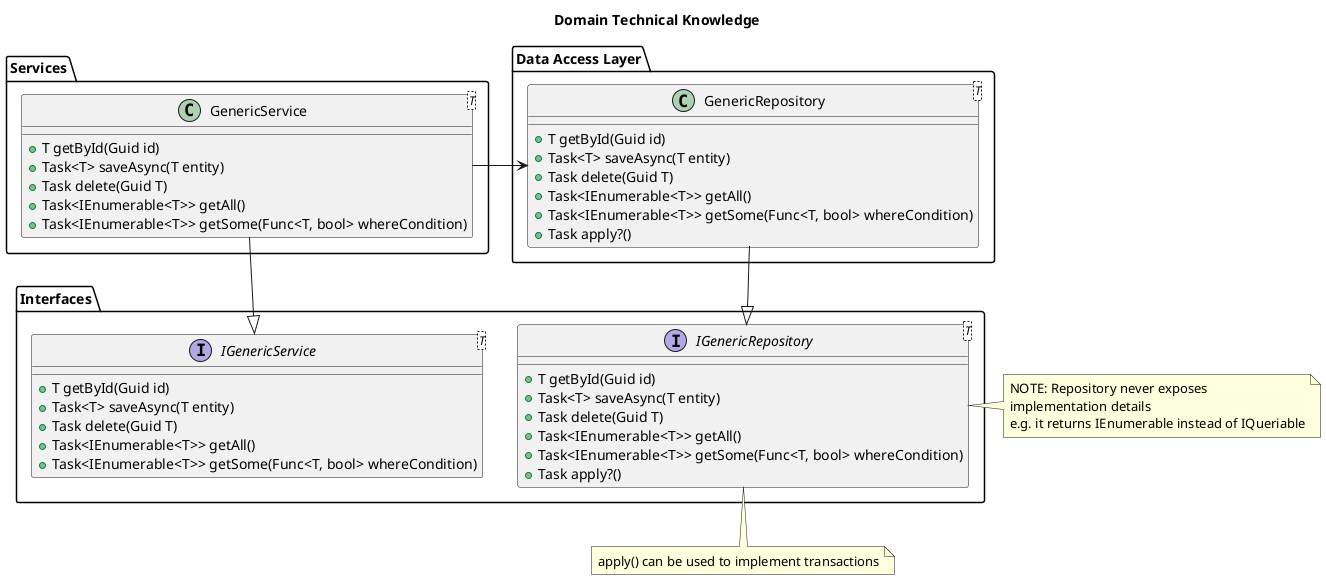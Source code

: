 @startuml

title Domain Technical Knowledge

package Interfaces {
	interface IGenericRepository<T> {
		+T getById(Guid id)
		+Task<T> saveAsync(T entity)
		+Task delete(Guid T)
		+Task<IEnumerable<T>> getAll()
		+Task<IEnumerable<T>> getSome(Func<T, bool> whereCondition)
		+Task apply?()
	}

	interface IGenericService<T> {
		+T getById(Guid id)
		+Task<T> saveAsync(T entity)
		+Task delete(Guid T)
		+Task<IEnumerable<T>> getAll()
		+Task<IEnumerable<T>> getSome(Func<T, bool> whereCondition)
	}
}

package "Data Access Layer" {
	class GenericRepository<T> {
		+T getById(Guid id)
		+Task<T> saveAsync(T entity)
		+Task delete(Guid T)
		+Task<IEnumerable<T>> getAll()
		+Task<IEnumerable<T>> getSome(Func<T, bool> whereCondition)
		+Task apply?()
	}
}

package "Services" {
	class GenericService<T> {
		+T getById(Guid id)
		+Task<T> saveAsync(T entity)
		+Task delete(Guid T)
		+Task<IEnumerable<T>> getAll()
		+Task<IEnumerable<T>> getSome(Func<T, bool> whereCondition)
	}
}

GenericRepository --|> IGenericRepository
GenericService --|> IGenericService

GenericService -> GenericRepository

note right of IGenericRepository 
NOTE: Repository never exposes
implementation details
e.g. it returns IEnumerable instead of IQueriable
end note

note bottom of IGenericRepository
apply() can be used to implement transactions
end note

@enduml
